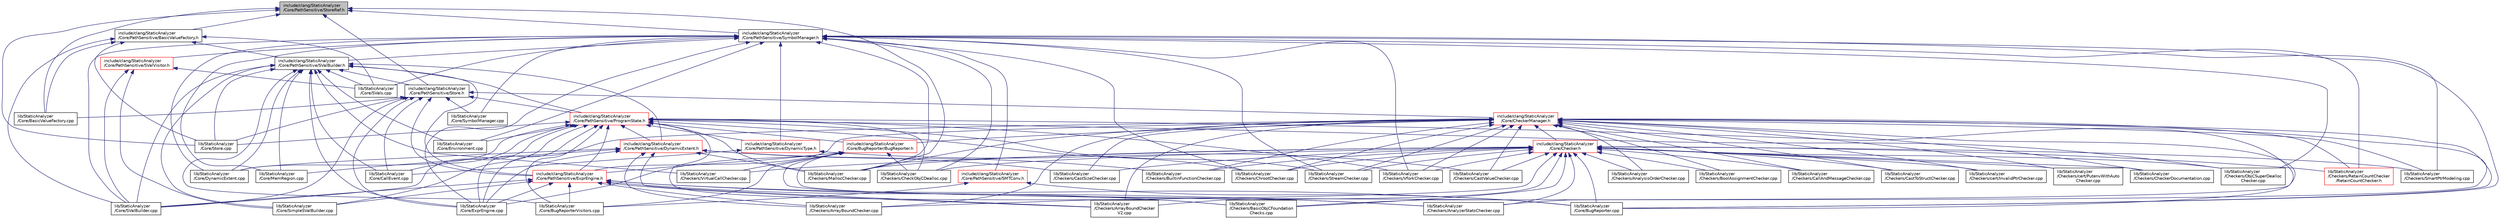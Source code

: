 digraph "include/clang/StaticAnalyzer/Core/PathSensitive/StoreRef.h"
{
 // LATEX_PDF_SIZE
  bgcolor="transparent";
  edge [fontname="Helvetica",fontsize="10",labelfontname="Helvetica",labelfontsize="10"];
  node [fontname="Helvetica",fontsize="10",shape=record];
  Node1 [label="include/clang/StaticAnalyzer\l/Core/PathSensitive/StoreRef.h",height=0.2,width=0.4,color="black", fillcolor="grey75", style="filled", fontcolor="black",tooltip=" "];
  Node1 -> Node2 [dir="back",color="midnightblue",fontsize="10",style="solid",fontname="Helvetica"];
  Node2 [label="include/clang/StaticAnalyzer\l/Core/PathSensitive/BasicValueFactory.h",height=0.2,width=0.4,color="black",URL="$BasicValueFactory_8h.html",tooltip=" "];
  Node2 -> Node3 [dir="back",color="midnightblue",fontsize="10",style="solid",fontname="Helvetica"];
  Node3 [label="include/clang/StaticAnalyzer\l/Core/PathSensitive/SValBuilder.h",height=0.2,width=0.4,color="black",URL="$SValBuilder_8h.html",tooltip=" "];
  Node3 -> Node4 [dir="back",color="midnightblue",fontsize="10",style="solid",fontname="Helvetica"];
  Node4 [label="include/clang/StaticAnalyzer\l/Core/PathSensitive/DynamicExtent.h",height=0.2,width=0.4,color="red",URL="$DynamicExtent_8h.html",tooltip=" "];
  Node4 -> Node5 [dir="back",color="midnightblue",fontsize="10",style="solid",fontname="Helvetica"];
  Node5 [label="lib/StaticAnalyzer\l/Checkers/ArrayBoundChecker.cpp",height=0.2,width=0.4,color="black",URL="$ArrayBoundChecker_8cpp.html",tooltip=" "];
  Node4 -> Node6 [dir="back",color="midnightblue",fontsize="10",style="solid",fontname="Helvetica"];
  Node6 [label="lib/StaticAnalyzer\l/Checkers/ArrayBoundChecker\lV2.cpp",height=0.2,width=0.4,color="black",URL="$ArrayBoundCheckerV2_8cpp.html",tooltip=" "];
  Node4 -> Node7 [dir="back",color="midnightblue",fontsize="10",style="solid",fontname="Helvetica"];
  Node7 [label="lib/StaticAnalyzer\l/Checkers/BuiltinFunctionChecker.cpp",height=0.2,width=0.4,color="black",URL="$BuiltinFunctionChecker_8cpp.html",tooltip=" "];
  Node4 -> Node8 [dir="back",color="midnightblue",fontsize="10",style="solid",fontname="Helvetica"];
  Node8 [label="lib/StaticAnalyzer\l/Checkers/CastSizeChecker.cpp",height=0.2,width=0.4,color="black",URL="$CastSizeChecker_8cpp.html",tooltip=" "];
  Node4 -> Node12 [dir="back",color="midnightblue",fontsize="10",style="solid",fontname="Helvetica"];
  Node12 [label="lib/StaticAnalyzer\l/Checkers/MallocChecker.cpp",height=0.2,width=0.4,color="black",URL="$MallocChecker_8cpp.html",tooltip=" "];
  Node4 -> Node18 [dir="back",color="midnightblue",fontsize="10",style="solid",fontname="Helvetica"];
  Node18 [label="lib/StaticAnalyzer\l/Core/DynamicExtent.cpp",height=0.2,width=0.4,color="black",URL="$DynamicExtent_8cpp.html",tooltip=" "];
  Node4 -> Node19 [dir="back",color="midnightblue",fontsize="10",style="solid",fontname="Helvetica"];
  Node19 [label="lib/StaticAnalyzer\l/Core/ExprEngine.cpp",height=0.2,width=0.4,color="black",URL="$ExprEngine_8cpp.html",tooltip=" "];
  Node4 -> Node21 [dir="back",color="midnightblue",fontsize="10",style="solid",fontname="Helvetica"];
  Node21 [label="lib/StaticAnalyzer\l/Core/MemRegion.cpp",height=0.2,width=0.4,color="black",URL="$MemRegion_8cpp.html",tooltip=" "];
  Node3 -> Node22 [dir="back",color="midnightblue",fontsize="10",style="solid",fontname="Helvetica"];
  Node22 [label="include/clang/StaticAnalyzer\l/Core/PathSensitive/ExprEngine.h",height=0.2,width=0.4,color="red",URL="$ExprEngine_8h.html",tooltip=" "];
  Node22 -> Node141 [dir="back",color="midnightblue",fontsize="10",style="solid",fontname="Helvetica"];
  Node141 [label="lib/StaticAnalyzer\l/Checkers/AnalyzerStatsChecker.cpp",height=0.2,width=0.4,color="black",URL="$AnalyzerStatsChecker_8cpp.html",tooltip=" "];
  Node22 -> Node5 [dir="back",color="midnightblue",fontsize="10",style="solid",fontname="Helvetica"];
  Node22 -> Node6 [dir="back",color="midnightblue",fontsize="10",style="solid",fontname="Helvetica"];
  Node22 -> Node25 [dir="back",color="midnightblue",fontsize="10",style="solid",fontname="Helvetica"];
  Node25 [label="lib/StaticAnalyzer\l/Checkers/BasicObjCFoundation\lChecks.cpp",height=0.2,width=0.4,color="black",URL="$BasicObjCFoundationChecks_8cpp.html",tooltip=" "];
  Node22 -> Node142 [dir="back",color="midnightblue",fontsize="10",style="solid",fontname="Helvetica"];
  Node142 [label="lib/StaticAnalyzer\l/Core/BugReporter.cpp",height=0.2,width=0.4,color="black",URL="$BugReporter_8cpp.html",tooltip=" "];
  Node22 -> Node92 [dir="back",color="midnightblue",fontsize="10",style="solid",fontname="Helvetica"];
  Node92 [label="lib/StaticAnalyzer\l/Core/BugReporterVisitors.cpp",height=0.2,width=0.4,color="black",URL="$BugReporterVisitors_8cpp.html",tooltip=" "];
  Node22 -> Node19 [dir="back",color="midnightblue",fontsize="10",style="solid",fontname="Helvetica"];
  Node22 -> Node146 [dir="back",color="midnightblue",fontsize="10",style="solid",fontname="Helvetica"];
  Node146 [label="lib/StaticAnalyzer\l/Core/SimpleSValBuilder.cpp",height=0.2,width=0.4,color="black",URL="$SimpleSValBuilder_8cpp.html",tooltip=" "];
  Node22 -> Node147 [dir="back",color="midnightblue",fontsize="10",style="solid",fontname="Helvetica"];
  Node147 [label="lib/StaticAnalyzer\l/Core/SValBuilder.cpp",height=0.2,width=0.4,color="black",URL="$SValBuilder_8cpp.html",tooltip=" "];
  Node3 -> Node149 [dir="back",color="midnightblue",fontsize="10",style="solid",fontname="Helvetica"];
  Node149 [label="include/clang/StaticAnalyzer\l/Core/PathSensitive/ProgramState.h",height=0.2,width=0.4,color="red",URL="$ProgramState_8h.html",tooltip=" "];
  Node149 -> Node152 [dir="back",color="midnightblue",fontsize="10",style="solid",fontname="Helvetica"];
  Node152 [label="include/clang/StaticAnalyzer\l/Core/BugReporter/BugReporter.h",height=0.2,width=0.4,color="red",URL="$BugReporter_8h.html",tooltip=" "];
  Node152 -> Node22 [dir="back",color="midnightblue",fontsize="10",style="solid",fontname="Helvetica"];
  Node152 -> Node141 [dir="back",color="midnightblue",fontsize="10",style="solid",fontname="Helvetica"];
  Node152 -> Node55 [dir="back",color="midnightblue",fontsize="10",style="solid",fontname="Helvetica"];
  Node55 [label="lib/StaticAnalyzer\l/Checkers/CheckObjCDealloc.cpp",height=0.2,width=0.4,color="black",URL="$CheckObjCDealloc_8cpp.html",tooltip=" "];
  Node152 -> Node91 [dir="back",color="midnightblue",fontsize="10",style="solid",fontname="Helvetica"];
  Node91 [label="lib/StaticAnalyzer\l/Checkers/VirtualCallChecker.cpp",height=0.2,width=0.4,color="black",URL="$VirtualCallChecker_8cpp.html",tooltip=" "];
  Node152 -> Node142 [dir="back",color="midnightblue",fontsize="10",style="solid",fontname="Helvetica"];
  Node152 -> Node92 [dir="back",color="midnightblue",fontsize="10",style="solid",fontname="Helvetica"];
  Node152 -> Node19 [dir="back",color="midnightblue",fontsize="10",style="solid",fontname="Helvetica"];
  Node149 -> Node4 [dir="back",color="midnightblue",fontsize="10",style="solid",fontname="Helvetica"];
  Node149 -> Node179 [dir="back",color="midnightblue",fontsize="10",style="solid",fontname="Helvetica"];
  Node179 [label="include/clang/StaticAnalyzer\l/Core/PathSensitive/DynamicType.h",height=0.2,width=0.4,color="red",URL="$DynamicType_8h.html",tooltip=" "];
  Node179 -> Node27 [dir="back",color="midnightblue",fontsize="10",style="solid",fontname="Helvetica"];
  Node27 [label="lib/StaticAnalyzer\l/Checkers/CastValueChecker.cpp",height=0.2,width=0.4,color="black",URL="$CastValueChecker_8cpp.html",tooltip=" "];
  Node179 -> Node52 [dir="back",color="midnightblue",fontsize="10",style="solid",fontname="Helvetica"];
  Node52 [label="lib/StaticAnalyzer\l/Core/CallEvent.cpp",height=0.2,width=0.4,color="black",URL="$CallEvent_8cpp.html",tooltip=" "];
  Node149 -> Node22 [dir="back",color="midnightblue",fontsize="10",style="solid",fontname="Helvetica"];
  Node149 -> Node25 [dir="back",color="midnightblue",fontsize="10",style="solid",fontname="Helvetica"];
  Node149 -> Node55 [dir="back",color="midnightblue",fontsize="10",style="solid",fontname="Helvetica"];
  Node149 -> Node30 [dir="back",color="midnightblue",fontsize="10",style="solid",fontname="Helvetica"];
  Node30 [label="lib/StaticAnalyzer\l/Checkers/ChrootChecker.cpp",height=0.2,width=0.4,color="black",URL="$ChrootChecker_8cpp.html",tooltip=" "];
  Node149 -> Node12 [dir="back",color="midnightblue",fontsize="10",style="solid",fontname="Helvetica"];
  Node149 -> Node75 [dir="back",color="midnightblue",fontsize="10",style="solid",fontname="Helvetica"];
  Node75 [label="lib/StaticAnalyzer\l/Checkers/ObjCSuperDealloc\lChecker.cpp",height=0.2,width=0.4,color="black",URL="$ObjCSuperDeallocChecker_8cpp.html",tooltip=" "];
  Node149 -> Node48 [dir="back",color="midnightblue",fontsize="10",style="solid",fontname="Helvetica"];
  Node48 [label="lib/StaticAnalyzer\l/Checkers/StreamChecker.cpp",height=0.2,width=0.4,color="black",URL="$StreamChecker_8cpp.html",tooltip=" "];
  Node149 -> Node90 [dir="back",color="midnightblue",fontsize="10",style="solid",fontname="Helvetica"];
  Node90 [label="lib/StaticAnalyzer\l/Checkers/VforkChecker.cpp",height=0.2,width=0.4,color="black",URL="$VforkChecker_8cpp.html",tooltip=" "];
  Node149 -> Node142 [dir="back",color="midnightblue",fontsize="10",style="solid",fontname="Helvetica"];
  Node149 -> Node92 [dir="back",color="midnightblue",fontsize="10",style="solid",fontname="Helvetica"];
  Node149 -> Node52 [dir="back",color="midnightblue",fontsize="10",style="solid",fontname="Helvetica"];
  Node149 -> Node18 [dir="back",color="midnightblue",fontsize="10",style="solid",fontname="Helvetica"];
  Node149 -> Node200 [dir="back",color="midnightblue",fontsize="10",style="solid",fontname="Helvetica"];
  Node200 [label="lib/StaticAnalyzer\l/Core/Environment.cpp",height=0.2,width=0.4,color="black",URL="$Environment_8cpp.html",tooltip=" "];
  Node149 -> Node19 [dir="back",color="midnightblue",fontsize="10",style="solid",fontname="Helvetica"];
  Node149 -> Node146 [dir="back",color="midnightblue",fontsize="10",style="solid",fontname="Helvetica"];
  Node149 -> Node100 [dir="back",color="midnightblue",fontsize="10",style="solid",fontname="Helvetica"];
  Node100 [label="lib/StaticAnalyzer\l/Core/Store.cpp",height=0.2,width=0.4,color="black",URL="$Store_8cpp.html",tooltip=" "];
  Node149 -> Node147 [dir="back",color="midnightblue",fontsize="10",style="solid",fontname="Helvetica"];
  Node3 -> Node201 [dir="back",color="midnightblue",fontsize="10",style="solid",fontname="Helvetica"];
  Node201 [label="include/clang/StaticAnalyzer\l/Core/PathSensitive/Store.h",height=0.2,width=0.4,color="black",URL="$Store_8h.html",tooltip=" "];
  Node201 -> Node202 [dir="back",color="midnightblue",fontsize="10",style="solid",fontname="Helvetica"];
  Node202 [label="include/clang/StaticAnalyzer\l/Core/CheckerManager.h",height=0.2,width=0.4,color="red",URL="$CheckerManager_8h.html",tooltip=" "];
  Node202 -> Node152 [dir="back",color="midnightblue",fontsize="10",style="solid",fontname="Helvetica"];
  Node202 -> Node203 [dir="back",color="midnightblue",fontsize="10",style="solid",fontname="Helvetica"];
  Node203 [label="include/clang/StaticAnalyzer\l/Core/Checker.h",height=0.2,width=0.4,color="red",URL="$Checker_8h.html",tooltip=" "];
  Node203 -> Node53 [dir="back",color="midnightblue",fontsize="10",style="solid",fontname="Helvetica"];
  Node53 [label="lib/StaticAnalyzer\l/Checkers/AnalysisOrderChecker.cpp",height=0.2,width=0.4,color="black",URL="$AnalysisOrderChecker_8cpp.html",tooltip=" "];
  Node203 -> Node141 [dir="back",color="midnightblue",fontsize="10",style="solid",fontname="Helvetica"];
  Node203 -> Node5 [dir="back",color="midnightblue",fontsize="10",style="solid",fontname="Helvetica"];
  Node203 -> Node6 [dir="back",color="midnightblue",fontsize="10",style="solid",fontname="Helvetica"];
  Node203 -> Node25 [dir="back",color="midnightblue",fontsize="10",style="solid",fontname="Helvetica"];
  Node203 -> Node107 [dir="back",color="midnightblue",fontsize="10",style="solid",fontname="Helvetica"];
  Node107 [label="lib/StaticAnalyzer\l/Checkers/BoolAssignmentChecker.cpp",height=0.2,width=0.4,color="black",URL="$BoolAssignmentChecker_8cpp.html",tooltip=" "];
  Node203 -> Node7 [dir="back",color="midnightblue",fontsize="10",style="solid",fontname="Helvetica"];
  Node203 -> Node54 [dir="back",color="midnightblue",fontsize="10",style="solid",fontname="Helvetica"];
  Node54 [label="lib/StaticAnalyzer\l/Checkers/CallAndMessageChecker.cpp",height=0.2,width=0.4,color="black",URL="$CallAndMessageChecker_8cpp.html",tooltip=" "];
  Node203 -> Node8 [dir="back",color="midnightblue",fontsize="10",style="solid",fontname="Helvetica"];
  Node203 -> Node108 [dir="back",color="midnightblue",fontsize="10",style="solid",fontname="Helvetica"];
  Node108 [label="lib/StaticAnalyzer\l/Checkers/CastToStructChecker.cpp",height=0.2,width=0.4,color="black",URL="$CastToStructChecker_8cpp.html",tooltip=" "];
  Node203 -> Node27 [dir="back",color="midnightblue",fontsize="10",style="solid",fontname="Helvetica"];
  Node203 -> Node28 [dir="back",color="midnightblue",fontsize="10",style="solid",fontname="Helvetica"];
  Node28 [label="lib/StaticAnalyzer\l/Checkers/cert/InvalidPtrChecker.cpp",height=0.2,width=0.4,color="black",URL="$InvalidPtrChecker_8cpp.html",tooltip=" "];
  Node203 -> Node29 [dir="back",color="midnightblue",fontsize="10",style="solid",fontname="Helvetica"];
  Node29 [label="lib/StaticAnalyzer\l/Checkers/cert/PutenvWithAuto\lChecker.cpp",height=0.2,width=0.4,color="black",URL="$PutenvWithAutoChecker_8cpp.html",tooltip=" "];
  Node203 -> Node109 [dir="back",color="midnightblue",fontsize="10",style="solid",fontname="Helvetica"];
  Node109 [label="lib/StaticAnalyzer\l/Checkers/CheckerDocumentation.cpp",height=0.2,width=0.4,color="black",URL="$CheckerDocumentation_8cpp.html",tooltip=" "];
  Node203 -> Node55 [dir="back",color="midnightblue",fontsize="10",style="solid",fontname="Helvetica"];
  Node203 -> Node30 [dir="back",color="midnightblue",fontsize="10",style="solid",fontname="Helvetica"];
  Node203 -> Node12 [dir="back",color="midnightblue",fontsize="10",style="solid",fontname="Helvetica"];
  Node203 -> Node75 [dir="back",color="midnightblue",fontsize="10",style="solid",fontname="Helvetica"];
  Node203 -> Node77 [dir="back",color="midnightblue",fontsize="10",style="solid",fontname="Helvetica"];
  Node77 [label="lib/StaticAnalyzer\l/Checkers/RetainCountChecker\l/RetainCountChecker.h",height=0.2,width=0.4,color="red",URL="$RetainCountChecker_8h.html",tooltip=" "];
  Node203 -> Node46 [dir="back",color="midnightblue",fontsize="10",style="solid",fontname="Helvetica"];
  Node46 [label="lib/StaticAnalyzer\l/Checkers/SmartPtrModeling.cpp",height=0.2,width=0.4,color="black",URL="$SmartPtrModeling_8cpp.html",tooltip=" "];
  Node203 -> Node48 [dir="back",color="midnightblue",fontsize="10",style="solid",fontname="Helvetica"];
  Node203 -> Node90 [dir="back",color="midnightblue",fontsize="10",style="solid",fontname="Helvetica"];
  Node203 -> Node91 [dir="back",color="midnightblue",fontsize="10",style="solid",fontname="Helvetica"];
  Node203 -> Node142 [dir="back",color="midnightblue",fontsize="10",style="solid",fontname="Helvetica"];
  Node202 -> Node22 [dir="back",color="midnightblue",fontsize="10",style="solid",fontname="Helvetica"];
  Node202 -> Node53 [dir="back",color="midnightblue",fontsize="10",style="solid",fontname="Helvetica"];
  Node202 -> Node141 [dir="back",color="midnightblue",fontsize="10",style="solid",fontname="Helvetica"];
  Node202 -> Node5 [dir="back",color="midnightblue",fontsize="10",style="solid",fontname="Helvetica"];
  Node202 -> Node6 [dir="back",color="midnightblue",fontsize="10",style="solid",fontname="Helvetica"];
  Node202 -> Node25 [dir="back",color="midnightblue",fontsize="10",style="solid",fontname="Helvetica"];
  Node202 -> Node107 [dir="back",color="midnightblue",fontsize="10",style="solid",fontname="Helvetica"];
  Node202 -> Node7 [dir="back",color="midnightblue",fontsize="10",style="solid",fontname="Helvetica"];
  Node202 -> Node54 [dir="back",color="midnightblue",fontsize="10",style="solid",fontname="Helvetica"];
  Node202 -> Node8 [dir="back",color="midnightblue",fontsize="10",style="solid",fontname="Helvetica"];
  Node202 -> Node108 [dir="back",color="midnightblue",fontsize="10",style="solid",fontname="Helvetica"];
  Node202 -> Node27 [dir="back",color="midnightblue",fontsize="10",style="solid",fontname="Helvetica"];
  Node202 -> Node28 [dir="back",color="midnightblue",fontsize="10",style="solid",fontname="Helvetica"];
  Node202 -> Node29 [dir="back",color="midnightblue",fontsize="10",style="solid",fontname="Helvetica"];
  Node202 -> Node109 [dir="back",color="midnightblue",fontsize="10",style="solid",fontname="Helvetica"];
  Node202 -> Node30 [dir="back",color="midnightblue",fontsize="10",style="solid",fontname="Helvetica"];
  Node202 -> Node12 [dir="back",color="midnightblue",fontsize="10",style="solid",fontname="Helvetica"];
  Node202 -> Node77 [dir="back",color="midnightblue",fontsize="10",style="solid",fontname="Helvetica"];
  Node202 -> Node46 [dir="back",color="midnightblue",fontsize="10",style="solid",fontname="Helvetica"];
  Node202 -> Node48 [dir="back",color="midnightblue",fontsize="10",style="solid",fontname="Helvetica"];
  Node202 -> Node90 [dir="back",color="midnightblue",fontsize="10",style="solid",fontname="Helvetica"];
  Node202 -> Node142 [dir="back",color="midnightblue",fontsize="10",style="solid",fontname="Helvetica"];
  Node202 -> Node19 [dir="back",color="midnightblue",fontsize="10",style="solid",fontname="Helvetica"];
  Node201 -> Node22 [dir="back",color="midnightblue",fontsize="10",style="solid",fontname="Helvetica"];
  Node201 -> Node149 [dir="back",color="midnightblue",fontsize="10",style="solid",fontname="Helvetica"];
  Node201 -> Node210 [dir="back",color="midnightblue",fontsize="10",style="solid",fontname="Helvetica"];
  Node210 [label="lib/StaticAnalyzer\l/Core/BasicValueFactory.cpp",height=0.2,width=0.4,color="black",URL="$BasicValueFactory_8cpp.html",tooltip=" "];
  Node201 -> Node52 [dir="back",color="midnightblue",fontsize="10",style="solid",fontname="Helvetica"];
  Node201 -> Node19 [dir="back",color="midnightblue",fontsize="10",style="solid",fontname="Helvetica"];
  Node201 -> Node100 [dir="back",color="midnightblue",fontsize="10",style="solid",fontname="Helvetica"];
  Node201 -> Node147 [dir="back",color="midnightblue",fontsize="10",style="solid",fontname="Helvetica"];
  Node201 -> Node211 [dir="back",color="midnightblue",fontsize="10",style="solid",fontname="Helvetica"];
  Node211 [label="lib/StaticAnalyzer\l/Core/SymbolManager.cpp",height=0.2,width=0.4,color="black",URL="$SymbolManager_8cpp.html",tooltip=" "];
  Node3 -> Node91 [dir="back",color="midnightblue",fontsize="10",style="solid",fontname="Helvetica"];
  Node3 -> Node92 [dir="back",color="midnightblue",fontsize="10",style="solid",fontname="Helvetica"];
  Node3 -> Node52 [dir="back",color="midnightblue",fontsize="10",style="solid",fontname="Helvetica"];
  Node3 -> Node18 [dir="back",color="midnightblue",fontsize="10",style="solid",fontname="Helvetica"];
  Node3 -> Node200 [dir="back",color="midnightblue",fontsize="10",style="solid",fontname="Helvetica"];
  Node3 -> Node19 [dir="back",color="midnightblue",fontsize="10",style="solid",fontname="Helvetica"];
  Node3 -> Node21 [dir="back",color="midnightblue",fontsize="10",style="solid",fontname="Helvetica"];
  Node3 -> Node146 [dir="back",color="midnightblue",fontsize="10",style="solid",fontname="Helvetica"];
  Node3 -> Node100 [dir="back",color="midnightblue",fontsize="10",style="solid",fontname="Helvetica"];
  Node3 -> Node147 [dir="back",color="midnightblue",fontsize="10",style="solid",fontname="Helvetica"];
  Node3 -> Node212 [dir="back",color="midnightblue",fontsize="10",style="solid",fontname="Helvetica"];
  Node212 [label="lib/StaticAnalyzer\l/Core/SVals.cpp",height=0.2,width=0.4,color="black",URL="$SVals_8cpp.html",tooltip=" "];
  Node2 -> Node210 [dir="back",color="midnightblue",fontsize="10",style="solid",fontname="Helvetica"];
  Node2 -> Node100 [dir="back",color="midnightblue",fontsize="10",style="solid",fontname="Helvetica"];
  Node2 -> Node147 [dir="back",color="midnightblue",fontsize="10",style="solid",fontname="Helvetica"];
  Node2 -> Node212 [dir="back",color="midnightblue",fontsize="10",style="solid",fontname="Helvetica"];
  Node1 -> Node201 [dir="back",color="midnightblue",fontsize="10",style="solid",fontname="Helvetica"];
  Node1 -> Node213 [dir="back",color="midnightblue",fontsize="10",style="solid",fontname="Helvetica"];
  Node213 [label="include/clang/StaticAnalyzer\l/Core/PathSensitive/SymbolManager.h",height=0.2,width=0.4,color="black",URL="$SymbolManager_8h.html",tooltip=" "];
  Node213 -> Node179 [dir="back",color="midnightblue",fontsize="10",style="solid",fontname="Helvetica"];
  Node213 -> Node214 [dir="back",color="midnightblue",fontsize="10",style="solid",fontname="Helvetica"];
  Node214 [label="include/clang/StaticAnalyzer\l/Core/PathSensitive/SMTConv.h",height=0.2,width=0.4,color="red",URL="$SMTConv_8h.html",tooltip=" "];
  Node214 -> Node142 [dir="back",color="midnightblue",fontsize="10",style="solid",fontname="Helvetica"];
  Node214 -> Node92 [dir="back",color="midnightblue",fontsize="10",style="solid",fontname="Helvetica"];
  Node213 -> Node3 [dir="back",color="midnightblue",fontsize="10",style="solid",fontname="Helvetica"];
  Node213 -> Node215 [dir="back",color="midnightblue",fontsize="10",style="solid",fontname="Helvetica"];
  Node215 [label="include/clang/StaticAnalyzer\l/Core/PathSensitive/SValVisitor.h",height=0.2,width=0.4,color="red",URL="$SValVisitor_8h.html",tooltip=" "];
  Node215 -> Node146 [dir="back",color="midnightblue",fontsize="10",style="solid",fontname="Helvetica"];
  Node215 -> Node147 [dir="back",color="midnightblue",fontsize="10",style="solid",fontname="Helvetica"];
  Node215 -> Node212 [dir="back",color="midnightblue",fontsize="10",style="solid",fontname="Helvetica"];
  Node213 -> Node55 [dir="back",color="midnightblue",fontsize="10",style="solid",fontname="Helvetica"];
  Node213 -> Node30 [dir="back",color="midnightblue",fontsize="10",style="solid",fontname="Helvetica"];
  Node213 -> Node12 [dir="back",color="midnightblue",fontsize="10",style="solid",fontname="Helvetica"];
  Node213 -> Node75 [dir="back",color="midnightblue",fontsize="10",style="solid",fontname="Helvetica"];
  Node213 -> Node77 [dir="back",color="midnightblue",fontsize="10",style="solid",fontname="Helvetica"];
  Node213 -> Node46 [dir="back",color="midnightblue",fontsize="10",style="solid",fontname="Helvetica"];
  Node213 -> Node48 [dir="back",color="midnightblue",fontsize="10",style="solid",fontname="Helvetica"];
  Node213 -> Node90 [dir="back",color="midnightblue",fontsize="10",style="solid",fontname="Helvetica"];
  Node213 -> Node142 [dir="back",color="midnightblue",fontsize="10",style="solid",fontname="Helvetica"];
  Node213 -> Node18 [dir="back",color="midnightblue",fontsize="10",style="solid",fontname="Helvetica"];
  Node213 -> Node200 [dir="back",color="midnightblue",fontsize="10",style="solid",fontname="Helvetica"];
  Node213 -> Node19 [dir="back",color="midnightblue",fontsize="10",style="solid",fontname="Helvetica"];
  Node213 -> Node21 [dir="back",color="midnightblue",fontsize="10",style="solid",fontname="Helvetica"];
  Node213 -> Node147 [dir="back",color="midnightblue",fontsize="10",style="solid",fontname="Helvetica"];
  Node213 -> Node212 [dir="back",color="midnightblue",fontsize="10",style="solid",fontname="Helvetica"];
  Node213 -> Node211 [dir="back",color="midnightblue",fontsize="10",style="solid",fontname="Helvetica"];
  Node1 -> Node12 [dir="back",color="midnightblue",fontsize="10",style="solid",fontname="Helvetica"];
  Node1 -> Node210 [dir="back",color="midnightblue",fontsize="10",style="solid",fontname="Helvetica"];
  Node1 -> Node100 [dir="back",color="midnightblue",fontsize="10",style="solid",fontname="Helvetica"];
}
